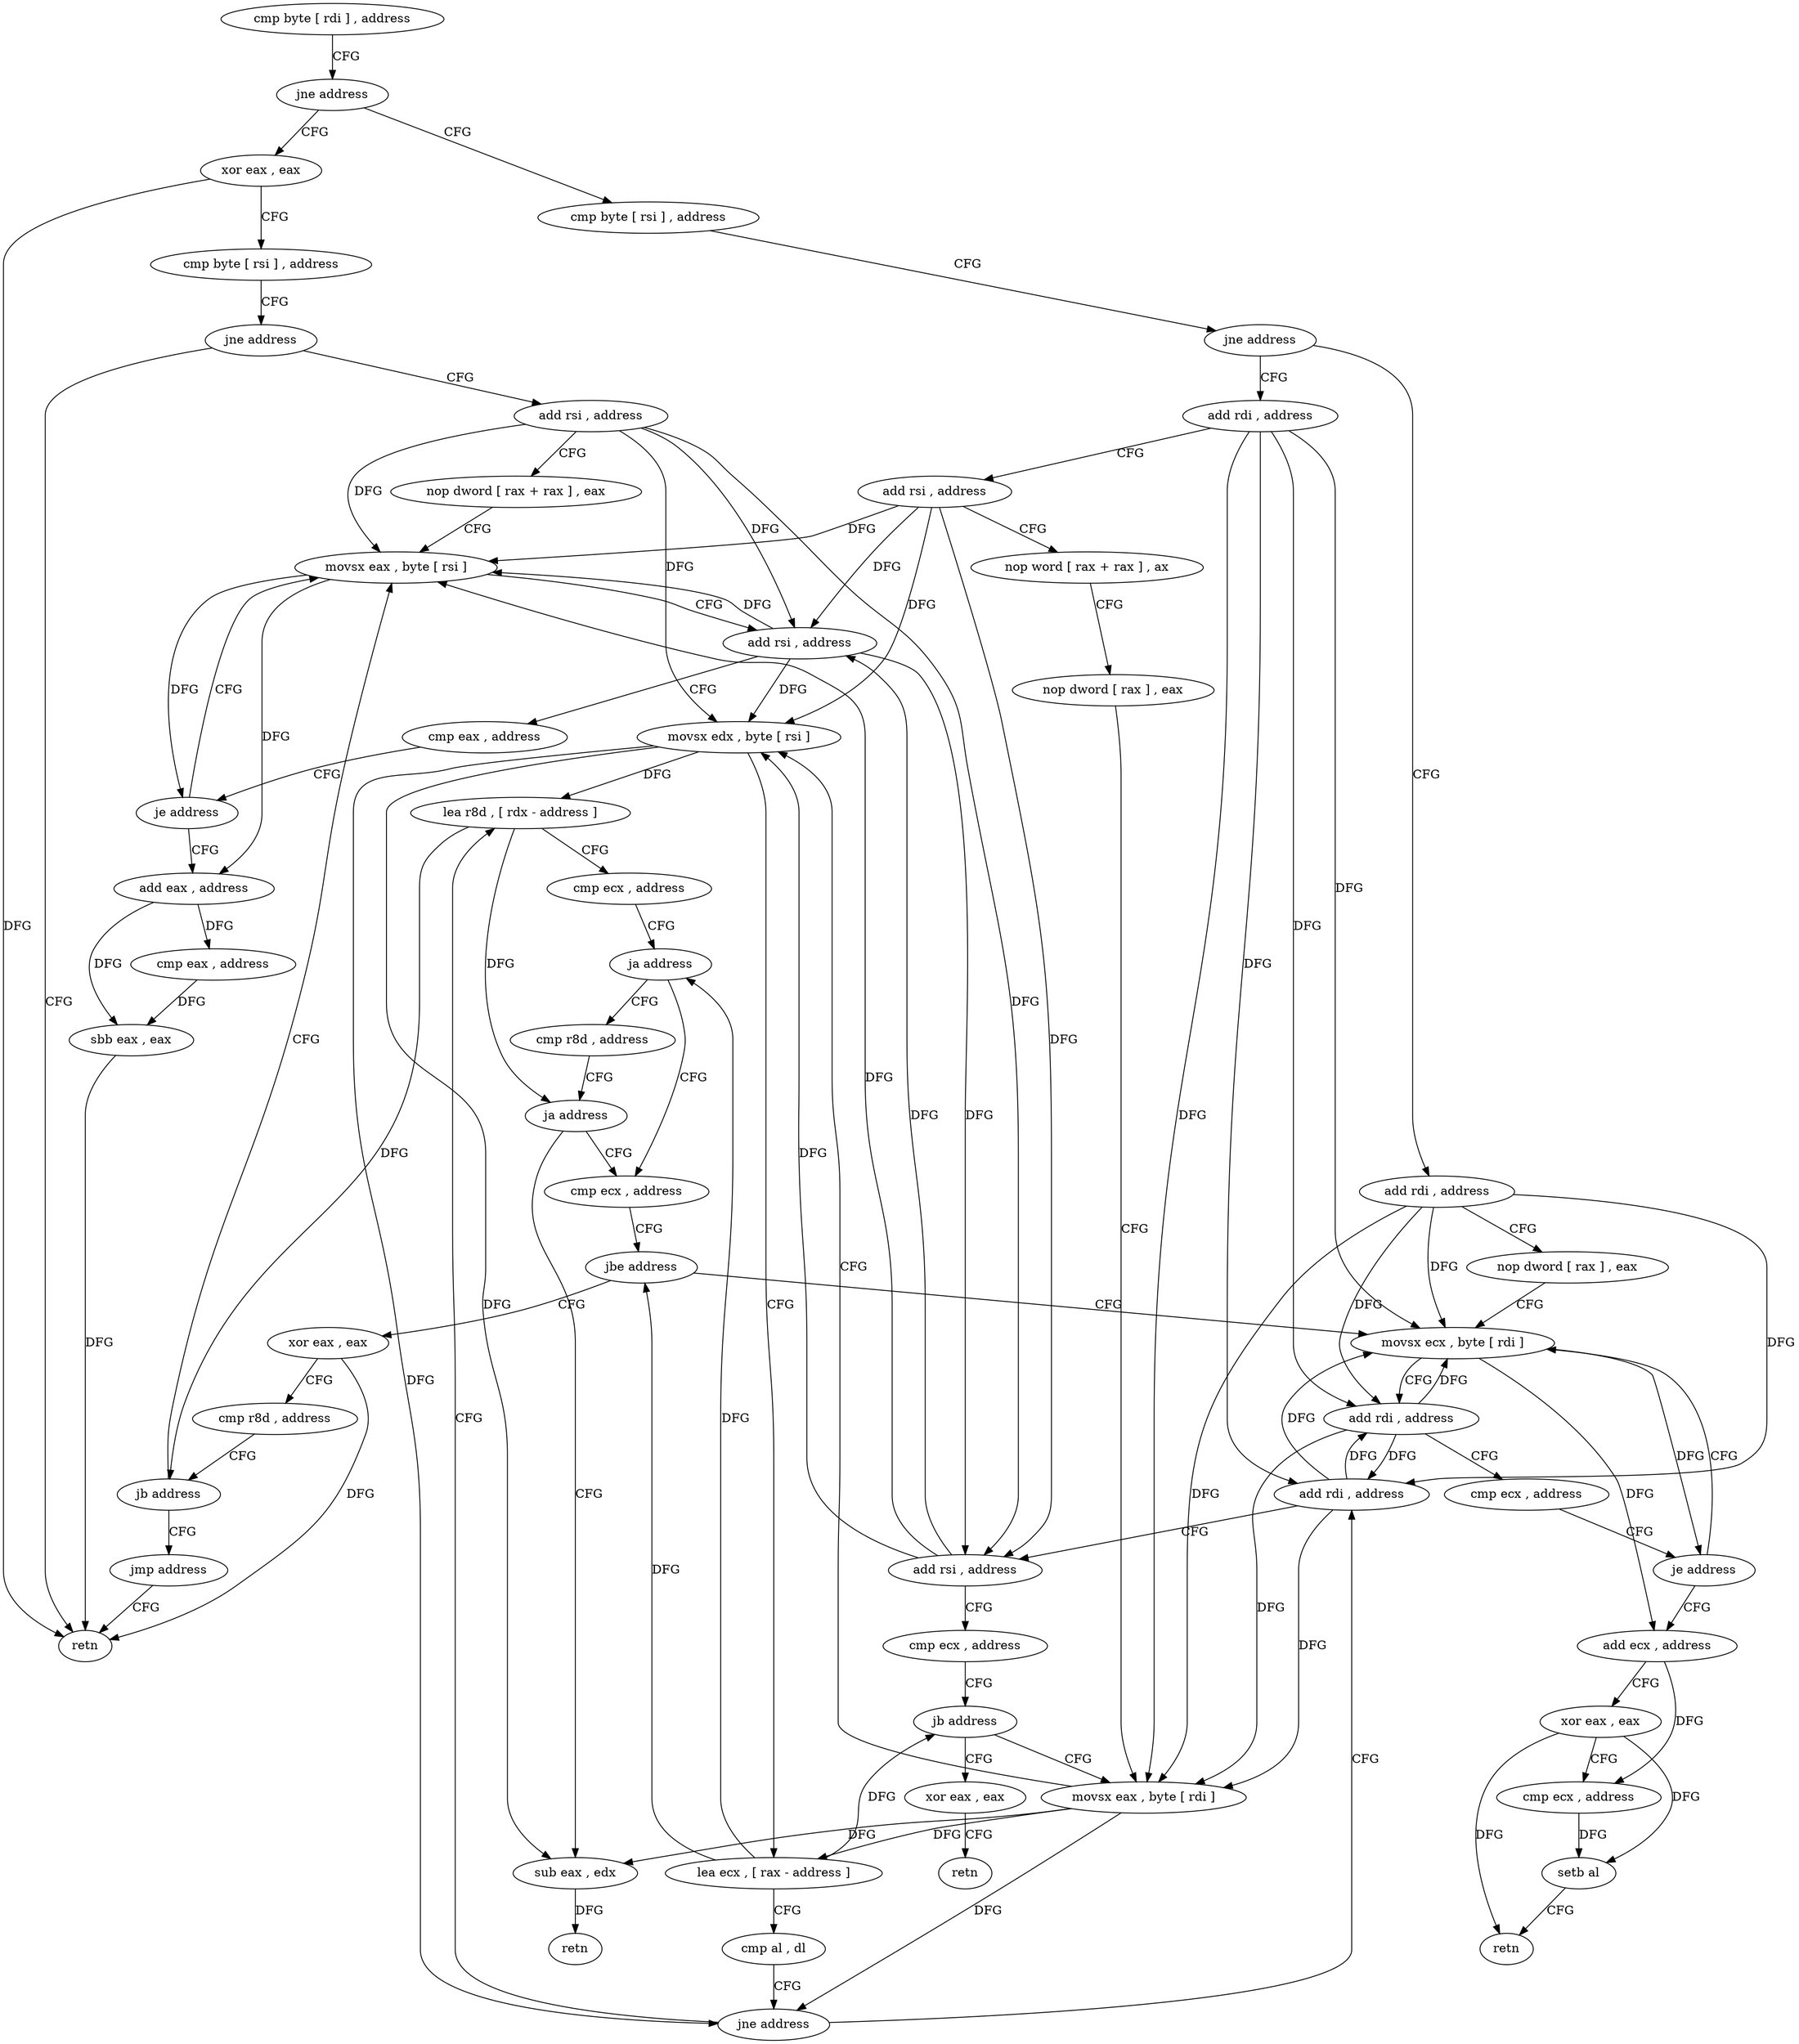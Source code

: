 digraph "func" {
"4213472" [label = "cmp byte [ rdi ] , address" ]
"4213475" [label = "jne address" ]
"4213533" [label = "xor eax , eax" ]
"4213477" [label = "cmp byte [ rsi ] , address" ]
"4213535" [label = "cmp byte [ rsi ] , address" ]
"4213538" [label = "jne address" ]
"4213572" [label = "retn" ]
"4213540" [label = "add rsi , address" ]
"4213480" [label = "jne address" ]
"4213573" [label = "add rdi , address" ]
"4213482" [label = "add rdi , address" ]
"4213544" [label = "nop dword [ rax + rax ] , eax" ]
"4213552" [label = "movsx eax , byte [ rsi ]" ]
"4213577" [label = "nop dword [ rax ] , eax" ]
"4213584" [label = "movsx ecx , byte [ rdi ]" ]
"4213486" [label = "add rsi , address" ]
"4213490" [label = "nop word [ rax + rax ] , ax" ]
"4213500" [label = "nop dword [ rax ] , eax" ]
"4213504" [label = "movsx eax , byte [ rdi ]" ]
"4213555" [label = "add rsi , address" ]
"4213559" [label = "cmp eax , address" ]
"4213562" [label = "je address" ]
"4213564" [label = "add eax , address" ]
"4213567" [label = "cmp eax , address" ]
"4213570" [label = "sbb eax , eax" ]
"4213587" [label = "add rdi , address" ]
"4213591" [label = "cmp ecx , address" ]
"4213594" [label = "je address" ]
"4213596" [label = "add ecx , address" ]
"4213599" [label = "xor eax , eax" ]
"4213601" [label = "cmp ecx , address" ]
"4213604" [label = "setb al" ]
"4213607" [label = "retn" ]
"4213608" [label = "lea r8d , [ rdx - address ]" ]
"4213612" [label = "cmp ecx , address" ]
"4213615" [label = "ja address" ]
"4213626" [label = "cmp ecx , address" ]
"4213617" [label = "cmp r8d , address" ]
"4213517" [label = "add rdi , address" ]
"4213521" [label = "add rsi , address" ]
"4213525" [label = "cmp ecx , address" ]
"4213528" [label = "jb address" ]
"4213530" [label = "xor eax , eax" ]
"4213629" [label = "jbe address" ]
"4213631" [label = "xor eax , eax" ]
"4213621" [label = "ja address" ]
"4213623" [label = "sub eax , edx" ]
"4213507" [label = "movsx edx , byte [ rsi ]" ]
"4213510" [label = "lea ecx , [ rax - address ]" ]
"4213513" [label = "cmp al , dl" ]
"4213515" [label = "jne address" ]
"4213532" [label = "retn" ]
"4213633" [label = "cmp r8d , address" ]
"4213637" [label = "jb address" ]
"4213639" [label = "jmp address" ]
"4213625" [label = "retn" ]
"4213472" -> "4213475" [ label = "CFG" ]
"4213475" -> "4213533" [ label = "CFG" ]
"4213475" -> "4213477" [ label = "CFG" ]
"4213533" -> "4213535" [ label = "CFG" ]
"4213533" -> "4213572" [ label = "DFG" ]
"4213477" -> "4213480" [ label = "CFG" ]
"4213535" -> "4213538" [ label = "CFG" ]
"4213538" -> "4213572" [ label = "CFG" ]
"4213538" -> "4213540" [ label = "CFG" ]
"4213540" -> "4213544" [ label = "CFG" ]
"4213540" -> "4213552" [ label = "DFG" ]
"4213540" -> "4213555" [ label = "DFG" ]
"4213540" -> "4213507" [ label = "DFG" ]
"4213540" -> "4213521" [ label = "DFG" ]
"4213480" -> "4213573" [ label = "CFG" ]
"4213480" -> "4213482" [ label = "CFG" ]
"4213573" -> "4213577" [ label = "CFG" ]
"4213573" -> "4213584" [ label = "DFG" ]
"4213573" -> "4213587" [ label = "DFG" ]
"4213573" -> "4213504" [ label = "DFG" ]
"4213573" -> "4213517" [ label = "DFG" ]
"4213482" -> "4213486" [ label = "CFG" ]
"4213482" -> "4213584" [ label = "DFG" ]
"4213482" -> "4213587" [ label = "DFG" ]
"4213482" -> "4213504" [ label = "DFG" ]
"4213482" -> "4213517" [ label = "DFG" ]
"4213544" -> "4213552" [ label = "CFG" ]
"4213552" -> "4213555" [ label = "CFG" ]
"4213552" -> "4213562" [ label = "DFG" ]
"4213552" -> "4213564" [ label = "DFG" ]
"4213577" -> "4213584" [ label = "CFG" ]
"4213584" -> "4213587" [ label = "CFG" ]
"4213584" -> "4213594" [ label = "DFG" ]
"4213584" -> "4213596" [ label = "DFG" ]
"4213486" -> "4213490" [ label = "CFG" ]
"4213486" -> "4213552" [ label = "DFG" ]
"4213486" -> "4213555" [ label = "DFG" ]
"4213486" -> "4213507" [ label = "DFG" ]
"4213486" -> "4213521" [ label = "DFG" ]
"4213490" -> "4213500" [ label = "CFG" ]
"4213500" -> "4213504" [ label = "CFG" ]
"4213504" -> "4213507" [ label = "CFG" ]
"4213504" -> "4213510" [ label = "DFG" ]
"4213504" -> "4213515" [ label = "DFG" ]
"4213504" -> "4213623" [ label = "DFG" ]
"4213555" -> "4213559" [ label = "CFG" ]
"4213555" -> "4213552" [ label = "DFG" ]
"4213555" -> "4213507" [ label = "DFG" ]
"4213555" -> "4213521" [ label = "DFG" ]
"4213559" -> "4213562" [ label = "CFG" ]
"4213562" -> "4213552" [ label = "CFG" ]
"4213562" -> "4213564" [ label = "CFG" ]
"4213564" -> "4213567" [ label = "DFG" ]
"4213564" -> "4213570" [ label = "DFG" ]
"4213567" -> "4213570" [ label = "DFG" ]
"4213570" -> "4213572" [ label = "DFG" ]
"4213587" -> "4213591" [ label = "CFG" ]
"4213587" -> "4213584" [ label = "DFG" ]
"4213587" -> "4213504" [ label = "DFG" ]
"4213587" -> "4213517" [ label = "DFG" ]
"4213591" -> "4213594" [ label = "CFG" ]
"4213594" -> "4213584" [ label = "CFG" ]
"4213594" -> "4213596" [ label = "CFG" ]
"4213596" -> "4213599" [ label = "CFG" ]
"4213596" -> "4213601" [ label = "DFG" ]
"4213599" -> "4213601" [ label = "CFG" ]
"4213599" -> "4213604" [ label = "DFG" ]
"4213599" -> "4213607" [ label = "DFG" ]
"4213601" -> "4213604" [ label = "DFG" ]
"4213604" -> "4213607" [ label = "CFG" ]
"4213608" -> "4213612" [ label = "CFG" ]
"4213608" -> "4213621" [ label = "DFG" ]
"4213608" -> "4213637" [ label = "DFG" ]
"4213612" -> "4213615" [ label = "CFG" ]
"4213615" -> "4213626" [ label = "CFG" ]
"4213615" -> "4213617" [ label = "CFG" ]
"4213626" -> "4213629" [ label = "CFG" ]
"4213617" -> "4213621" [ label = "CFG" ]
"4213517" -> "4213521" [ label = "CFG" ]
"4213517" -> "4213584" [ label = "DFG" ]
"4213517" -> "4213587" [ label = "DFG" ]
"4213517" -> "4213504" [ label = "DFG" ]
"4213521" -> "4213525" [ label = "CFG" ]
"4213521" -> "4213552" [ label = "DFG" ]
"4213521" -> "4213555" [ label = "DFG" ]
"4213521" -> "4213507" [ label = "DFG" ]
"4213525" -> "4213528" [ label = "CFG" ]
"4213528" -> "4213504" [ label = "CFG" ]
"4213528" -> "4213530" [ label = "CFG" ]
"4213530" -> "4213532" [ label = "CFG" ]
"4213629" -> "4213584" [ label = "CFG" ]
"4213629" -> "4213631" [ label = "CFG" ]
"4213631" -> "4213633" [ label = "CFG" ]
"4213631" -> "4213572" [ label = "DFG" ]
"4213621" -> "4213626" [ label = "CFG" ]
"4213621" -> "4213623" [ label = "CFG" ]
"4213623" -> "4213625" [ label = "DFG" ]
"4213507" -> "4213510" [ label = "CFG" ]
"4213507" -> "4213515" [ label = "DFG" ]
"4213507" -> "4213608" [ label = "DFG" ]
"4213507" -> "4213623" [ label = "DFG" ]
"4213510" -> "4213513" [ label = "CFG" ]
"4213510" -> "4213615" [ label = "DFG" ]
"4213510" -> "4213528" [ label = "DFG" ]
"4213510" -> "4213629" [ label = "DFG" ]
"4213513" -> "4213515" [ label = "CFG" ]
"4213515" -> "4213608" [ label = "CFG" ]
"4213515" -> "4213517" [ label = "CFG" ]
"4213633" -> "4213637" [ label = "CFG" ]
"4213637" -> "4213552" [ label = "CFG" ]
"4213637" -> "4213639" [ label = "CFG" ]
"4213639" -> "4213572" [ label = "CFG" ]
}
